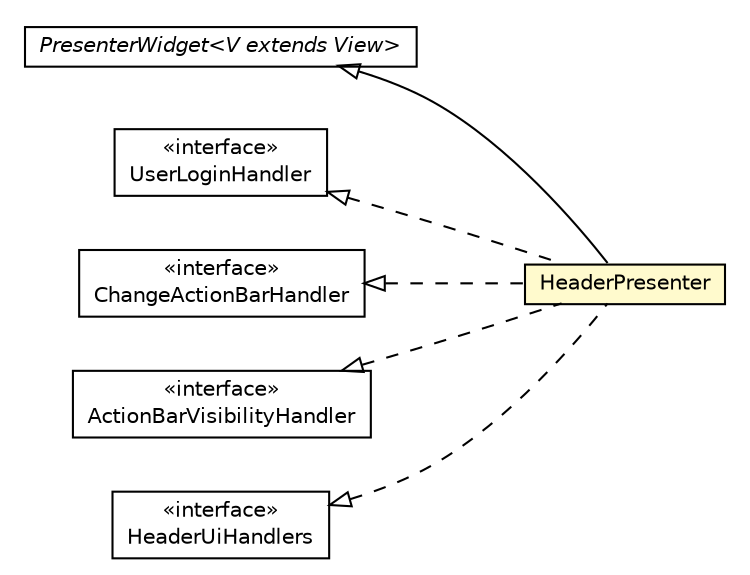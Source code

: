 #!/usr/local/bin/dot
#
# Class diagram 
# Generated by UMLGraph version R5_6-24-gf6e263 (http://www.umlgraph.org/)
#

digraph G {
	edge [fontname="Helvetica",fontsize=10,labelfontname="Helvetica",labelfontsize=10];
	node [fontname="Helvetica",fontsize=10,shape=plaintext];
	nodesep=0.25;
	ranksep=0.5;
	rankdir=LR;
	// com.gwtplatform.mvp.client.PresenterWidget<V extends com.gwtplatform.mvp.client.View>
	c212963 [label=<<table title="com.gwtplatform.mvp.client.PresenterWidget" border="0" cellborder="1" cellspacing="0" cellpadding="2" port="p" href="../../../../../mvp/client/PresenterWidget.html">
		<tr><td><table border="0" cellspacing="0" cellpadding="1">
<tr><td align="center" balign="center"><font face="Helvetica-Oblique"> PresenterWidget&lt;V extends View&gt; </font></td></tr>
		</table></td></tr>
		</table>>, URL="../../../../../mvp/client/PresenterWidget.html", fontname="Helvetica", fontcolor="black", fontsize=10.0];
	// com.gwtplatform.carstore.client.application.event.UserLoginEvent.UserLoginHandler
	c213341 [label=<<table title="com.gwtplatform.carstore.client.application.event.UserLoginEvent.UserLoginHandler" border="0" cellborder="1" cellspacing="0" cellpadding="2" port="p" href="../../event/UserLoginEvent.UserLoginHandler.html">
		<tr><td><table border="0" cellspacing="0" cellpadding="1">
<tr><td align="center" balign="center"> &#171;interface&#187; </td></tr>
<tr><td align="center" balign="center"> UserLoginHandler </td></tr>
		</table></td></tr>
		</table>>, URL="../../event/UserLoginEvent.UserLoginHandler.html", fontname="Helvetica", fontcolor="black", fontsize=10.0];
	// com.gwtplatform.carstore.client.application.event.ChangeActionBarEvent.ChangeActionBarHandler
	c213346 [label=<<table title="com.gwtplatform.carstore.client.application.event.ChangeActionBarEvent.ChangeActionBarHandler" border="0" cellborder="1" cellspacing="0" cellpadding="2" port="p" href="../../event/ChangeActionBarEvent.ChangeActionBarHandler.html">
		<tr><td><table border="0" cellspacing="0" cellpadding="1">
<tr><td align="center" balign="center"> &#171;interface&#187; </td></tr>
<tr><td align="center" balign="center"> ChangeActionBarHandler </td></tr>
		</table></td></tr>
		</table>>, URL="../../event/ChangeActionBarEvent.ChangeActionBarHandler.html", fontname="Helvetica", fontcolor="black", fontsize=10.0];
	// com.gwtplatform.carstore.client.application.event.ActionBarVisibilityEvent.ActionBarVisibilityHandler
	c213350 [label=<<table title="com.gwtplatform.carstore.client.application.event.ActionBarVisibilityEvent.ActionBarVisibilityHandler" border="0" cellborder="1" cellspacing="0" cellpadding="2" port="p" href="../../event/ActionBarVisibilityEvent.ActionBarVisibilityHandler.html">
		<tr><td><table border="0" cellspacing="0" cellpadding="1">
<tr><td align="center" balign="center"> &#171;interface&#187; </td></tr>
<tr><td align="center" balign="center"> ActionBarVisibilityHandler </td></tr>
		</table></td></tr>
		</table>>, URL="../../event/ActionBarVisibilityEvent.ActionBarVisibilityHandler.html", fontname="Helvetica", fontcolor="black", fontsize=10.0];
	// com.gwtplatform.carstore.client.application.widget.header.HeaderPresenter
	c213358 [label=<<table title="com.gwtplatform.carstore.client.application.widget.header.HeaderPresenter" border="0" cellborder="1" cellspacing="0" cellpadding="2" port="p" bgcolor="lemonChiffon" href="./HeaderPresenter.html">
		<tr><td><table border="0" cellspacing="0" cellpadding="1">
<tr><td align="center" balign="center"> HeaderPresenter </td></tr>
		</table></td></tr>
		</table>>, URL="./HeaderPresenter.html", fontname="Helvetica", fontcolor="black", fontsize=10.0];
	// com.gwtplatform.carstore.client.application.widget.header.HeaderUiHandlers
	c213360 [label=<<table title="com.gwtplatform.carstore.client.application.widget.header.HeaderUiHandlers" border="0" cellborder="1" cellspacing="0" cellpadding="2" port="p" href="./HeaderUiHandlers.html">
		<tr><td><table border="0" cellspacing="0" cellpadding="1">
<tr><td align="center" balign="center"> &#171;interface&#187; </td></tr>
<tr><td align="center" balign="center"> HeaderUiHandlers </td></tr>
		</table></td></tr>
		</table>>, URL="./HeaderUiHandlers.html", fontname="Helvetica", fontcolor="black", fontsize=10.0];
	//com.gwtplatform.carstore.client.application.widget.header.HeaderPresenter extends com.gwtplatform.mvp.client.PresenterWidget<com.gwtplatform.carstore.client.application.widget.header.HeaderPresenter.MyView>
	c212963:p -> c213358:p [dir=back,arrowtail=empty];
	//com.gwtplatform.carstore.client.application.widget.header.HeaderPresenter implements com.gwtplatform.carstore.client.application.widget.header.HeaderUiHandlers
	c213360:p -> c213358:p [dir=back,arrowtail=empty,style=dashed];
	//com.gwtplatform.carstore.client.application.widget.header.HeaderPresenter implements com.gwtplatform.carstore.client.application.event.UserLoginEvent.UserLoginHandler
	c213341:p -> c213358:p [dir=back,arrowtail=empty,style=dashed];
	//com.gwtplatform.carstore.client.application.widget.header.HeaderPresenter implements com.gwtplatform.carstore.client.application.event.ChangeActionBarEvent.ChangeActionBarHandler
	c213346:p -> c213358:p [dir=back,arrowtail=empty,style=dashed];
	//com.gwtplatform.carstore.client.application.widget.header.HeaderPresenter implements com.gwtplatform.carstore.client.application.event.ActionBarVisibilityEvent.ActionBarVisibilityHandler
	c213350:p -> c213358:p [dir=back,arrowtail=empty,style=dashed];
}


